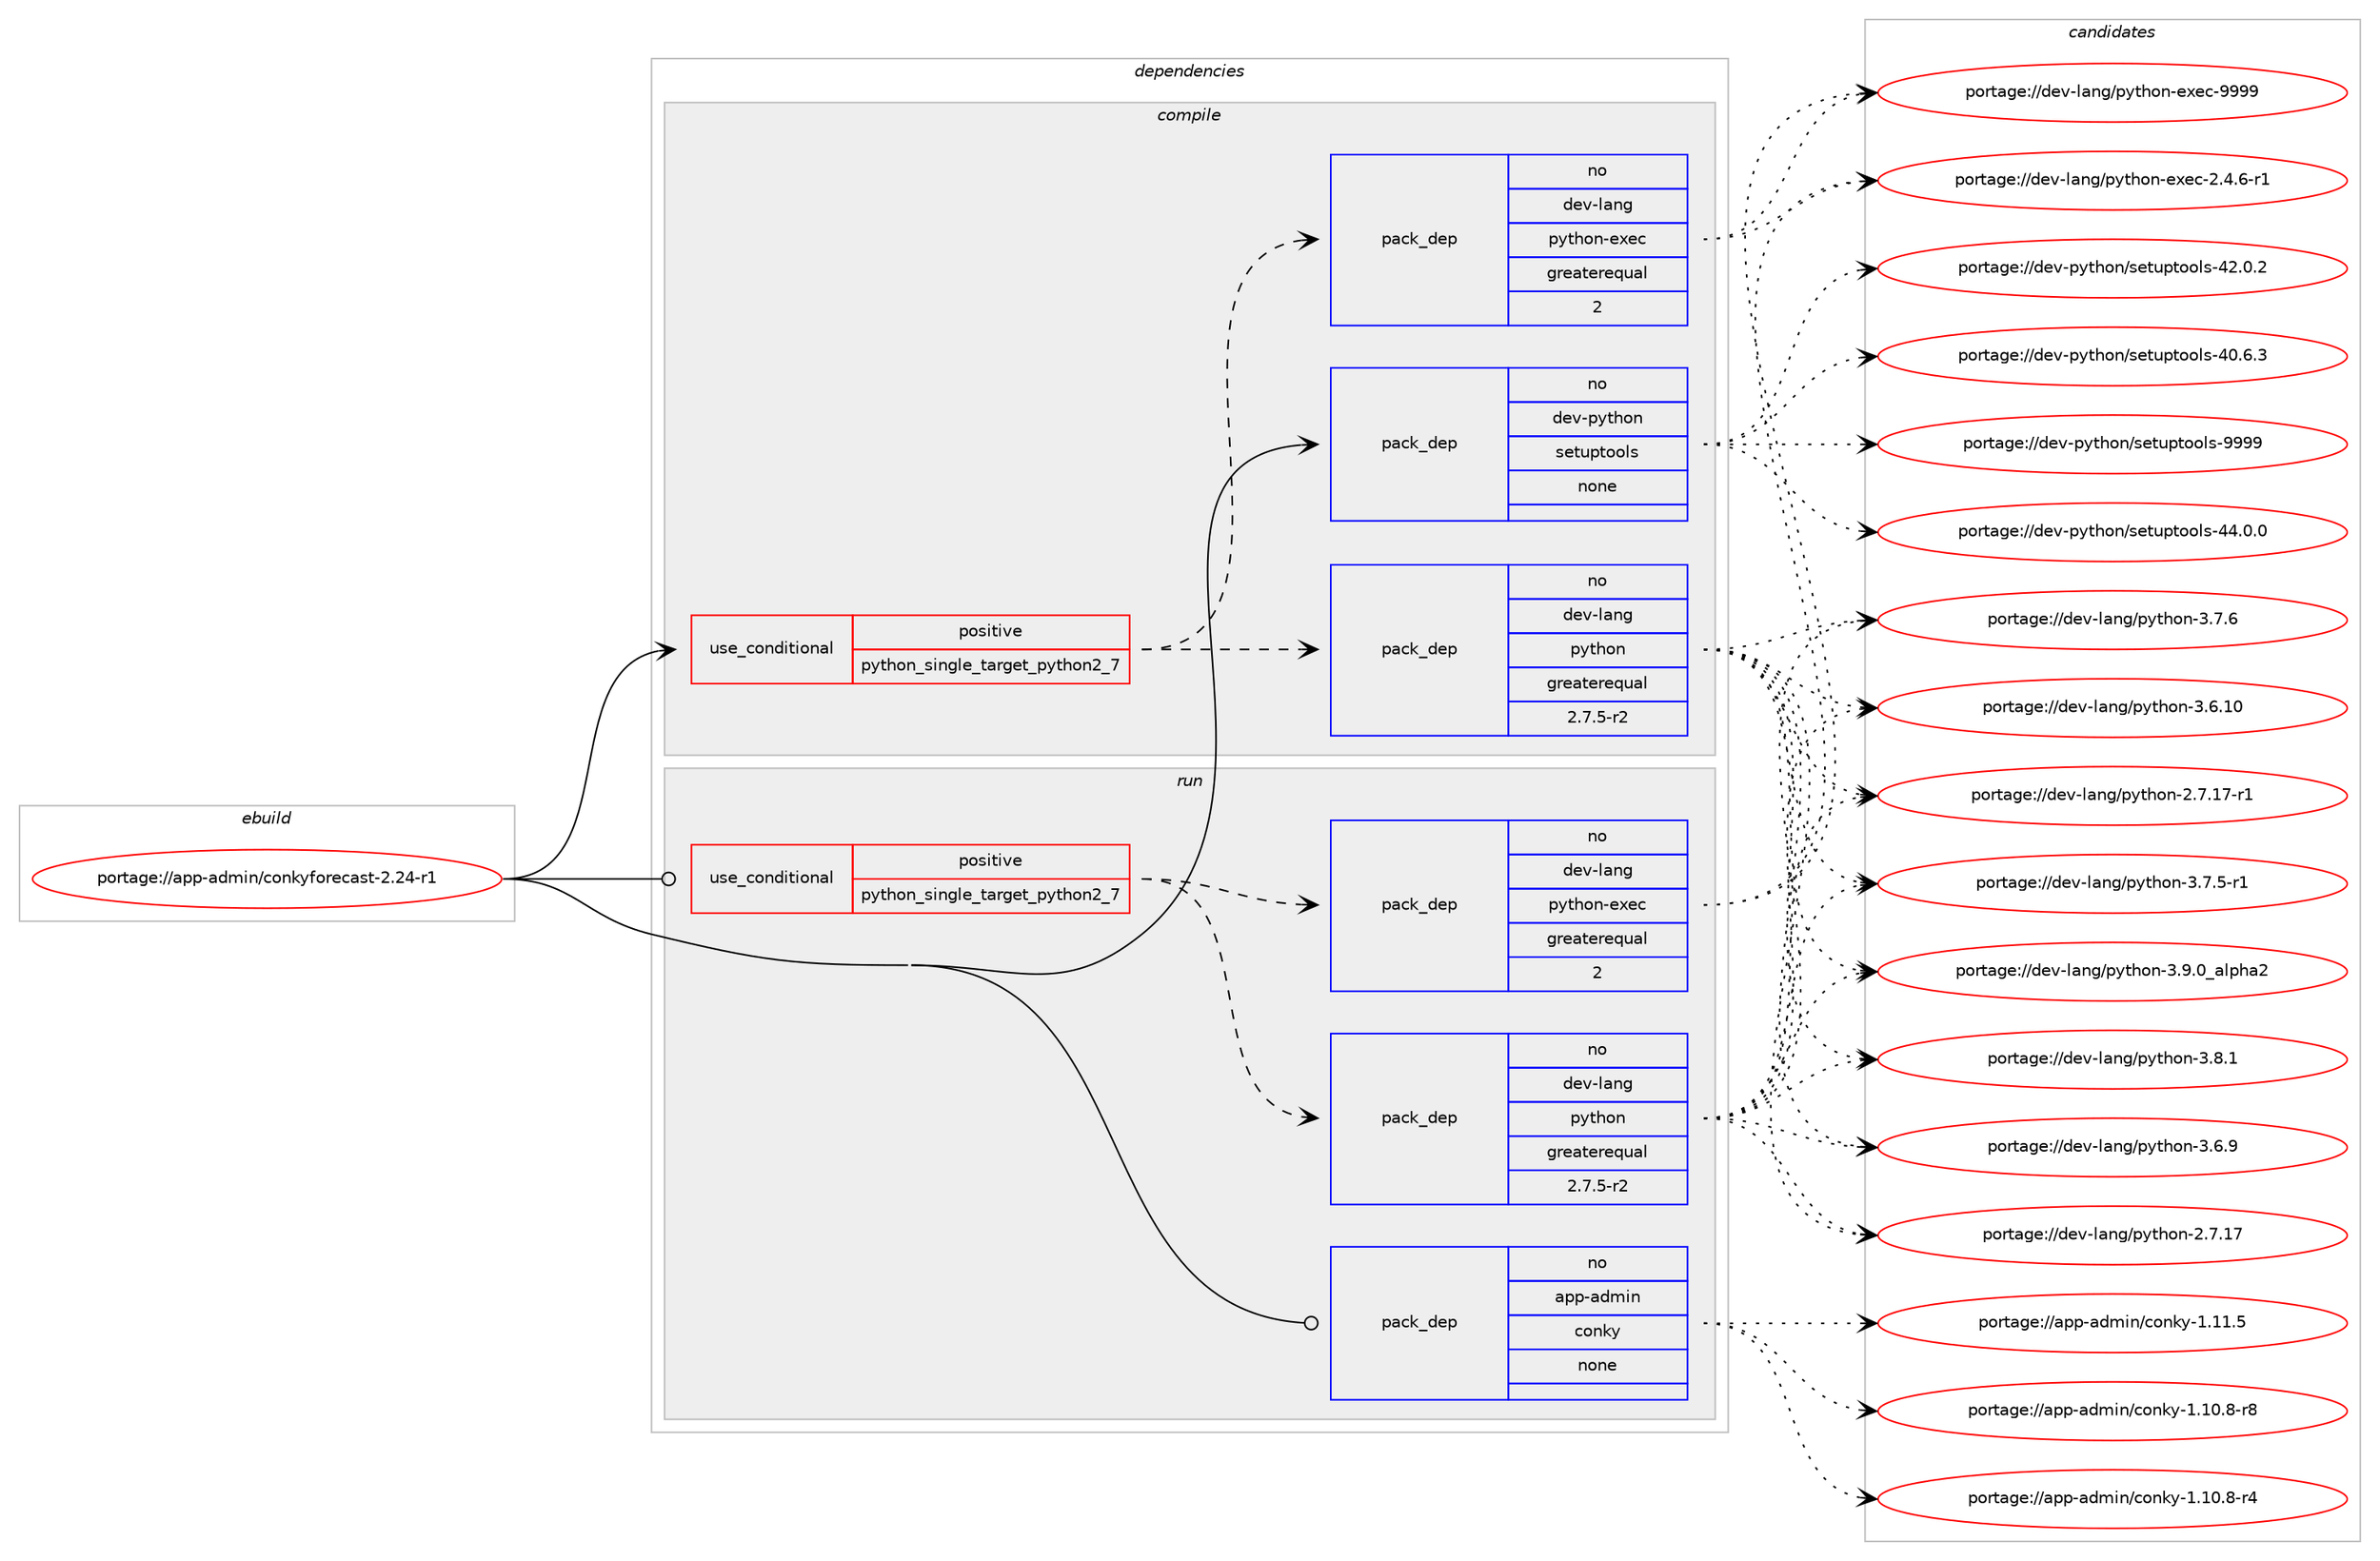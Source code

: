 digraph prolog {

# *************
# Graph options
# *************

newrank=true;
concentrate=true;
compound=true;
graph [rankdir=LR,fontname=Helvetica,fontsize=10,ranksep=1.5];#, ranksep=2.5, nodesep=0.2];
edge  [arrowhead=vee];
node  [fontname=Helvetica,fontsize=10];

# **********
# The ebuild
# **********

subgraph cluster_leftcol {
color=gray;
label=<<i>ebuild</i>>;
id [label="portage://app-admin/conkyforecast-2.24-r1", color=red, width=4, href="../app-admin/conkyforecast-2.24-r1.svg"];
}

# ****************
# The dependencies
# ****************

subgraph cluster_midcol {
color=gray;
label=<<i>dependencies</i>>;
subgraph cluster_compile {
fillcolor="#eeeeee";
style=filled;
label=<<i>compile</i>>;
subgraph cond155460 {
dependency657385 [label=<<TABLE BORDER="0" CELLBORDER="1" CELLSPACING="0" CELLPADDING="4"><TR><TD ROWSPAN="3" CELLPADDING="10">use_conditional</TD></TR><TR><TD>positive</TD></TR><TR><TD>python_single_target_python2_7</TD></TR></TABLE>>, shape=none, color=red];
subgraph pack493160 {
dependency657386 [label=<<TABLE BORDER="0" CELLBORDER="1" CELLSPACING="0" CELLPADDING="4" WIDTH="220"><TR><TD ROWSPAN="6" CELLPADDING="30">pack_dep</TD></TR><TR><TD WIDTH="110">no</TD></TR><TR><TD>dev-lang</TD></TR><TR><TD>python</TD></TR><TR><TD>greaterequal</TD></TR><TR><TD>2.7.5-r2</TD></TR></TABLE>>, shape=none, color=blue];
}
dependency657385:e -> dependency657386:w [weight=20,style="dashed",arrowhead="vee"];
subgraph pack493161 {
dependency657387 [label=<<TABLE BORDER="0" CELLBORDER="1" CELLSPACING="0" CELLPADDING="4" WIDTH="220"><TR><TD ROWSPAN="6" CELLPADDING="30">pack_dep</TD></TR><TR><TD WIDTH="110">no</TD></TR><TR><TD>dev-lang</TD></TR><TR><TD>python-exec</TD></TR><TR><TD>greaterequal</TD></TR><TR><TD>2</TD></TR></TABLE>>, shape=none, color=blue];
}
dependency657385:e -> dependency657387:w [weight=20,style="dashed",arrowhead="vee"];
}
id:e -> dependency657385:w [weight=20,style="solid",arrowhead="vee"];
subgraph pack493162 {
dependency657388 [label=<<TABLE BORDER="0" CELLBORDER="1" CELLSPACING="0" CELLPADDING="4" WIDTH="220"><TR><TD ROWSPAN="6" CELLPADDING="30">pack_dep</TD></TR><TR><TD WIDTH="110">no</TD></TR><TR><TD>dev-python</TD></TR><TR><TD>setuptools</TD></TR><TR><TD>none</TD></TR><TR><TD></TD></TR></TABLE>>, shape=none, color=blue];
}
id:e -> dependency657388:w [weight=20,style="solid",arrowhead="vee"];
}
subgraph cluster_compileandrun {
fillcolor="#eeeeee";
style=filled;
label=<<i>compile and run</i>>;
}
subgraph cluster_run {
fillcolor="#eeeeee";
style=filled;
label=<<i>run</i>>;
subgraph cond155461 {
dependency657389 [label=<<TABLE BORDER="0" CELLBORDER="1" CELLSPACING="0" CELLPADDING="4"><TR><TD ROWSPAN="3" CELLPADDING="10">use_conditional</TD></TR><TR><TD>positive</TD></TR><TR><TD>python_single_target_python2_7</TD></TR></TABLE>>, shape=none, color=red];
subgraph pack493163 {
dependency657390 [label=<<TABLE BORDER="0" CELLBORDER="1" CELLSPACING="0" CELLPADDING="4" WIDTH="220"><TR><TD ROWSPAN="6" CELLPADDING="30">pack_dep</TD></TR><TR><TD WIDTH="110">no</TD></TR><TR><TD>dev-lang</TD></TR><TR><TD>python</TD></TR><TR><TD>greaterequal</TD></TR><TR><TD>2.7.5-r2</TD></TR></TABLE>>, shape=none, color=blue];
}
dependency657389:e -> dependency657390:w [weight=20,style="dashed",arrowhead="vee"];
subgraph pack493164 {
dependency657391 [label=<<TABLE BORDER="0" CELLBORDER="1" CELLSPACING="0" CELLPADDING="4" WIDTH="220"><TR><TD ROWSPAN="6" CELLPADDING="30">pack_dep</TD></TR><TR><TD WIDTH="110">no</TD></TR><TR><TD>dev-lang</TD></TR><TR><TD>python-exec</TD></TR><TR><TD>greaterequal</TD></TR><TR><TD>2</TD></TR></TABLE>>, shape=none, color=blue];
}
dependency657389:e -> dependency657391:w [weight=20,style="dashed",arrowhead="vee"];
}
id:e -> dependency657389:w [weight=20,style="solid",arrowhead="odot"];
subgraph pack493165 {
dependency657392 [label=<<TABLE BORDER="0" CELLBORDER="1" CELLSPACING="0" CELLPADDING="4" WIDTH="220"><TR><TD ROWSPAN="6" CELLPADDING="30">pack_dep</TD></TR><TR><TD WIDTH="110">no</TD></TR><TR><TD>app-admin</TD></TR><TR><TD>conky</TD></TR><TR><TD>none</TD></TR><TR><TD></TD></TR></TABLE>>, shape=none, color=blue];
}
id:e -> dependency657392:w [weight=20,style="solid",arrowhead="odot"];
}
}

# **************
# The candidates
# **************

subgraph cluster_choices {
rank=same;
color=gray;
label=<<i>candidates</i>>;

subgraph choice493160 {
color=black;
nodesep=1;
choice10010111845108971101034711212111610411111045514657464895971081121049750 [label="portage://dev-lang/python-3.9.0_alpha2", color=red, width=4,href="../dev-lang/python-3.9.0_alpha2.svg"];
choice100101118451089711010347112121116104111110455146564649 [label="portage://dev-lang/python-3.8.1", color=red, width=4,href="../dev-lang/python-3.8.1.svg"];
choice100101118451089711010347112121116104111110455146554654 [label="portage://dev-lang/python-3.7.6", color=red, width=4,href="../dev-lang/python-3.7.6.svg"];
choice1001011184510897110103471121211161041111104551465546534511449 [label="portage://dev-lang/python-3.7.5-r1", color=red, width=4,href="../dev-lang/python-3.7.5-r1.svg"];
choice100101118451089711010347112121116104111110455146544657 [label="portage://dev-lang/python-3.6.9", color=red, width=4,href="../dev-lang/python-3.6.9.svg"];
choice10010111845108971101034711212111610411111045514654464948 [label="portage://dev-lang/python-3.6.10", color=red, width=4,href="../dev-lang/python-3.6.10.svg"];
choice100101118451089711010347112121116104111110455046554649554511449 [label="portage://dev-lang/python-2.7.17-r1", color=red, width=4,href="../dev-lang/python-2.7.17-r1.svg"];
choice10010111845108971101034711212111610411111045504655464955 [label="portage://dev-lang/python-2.7.17", color=red, width=4,href="../dev-lang/python-2.7.17.svg"];
dependency657386:e -> choice10010111845108971101034711212111610411111045514657464895971081121049750:w [style=dotted,weight="100"];
dependency657386:e -> choice100101118451089711010347112121116104111110455146564649:w [style=dotted,weight="100"];
dependency657386:e -> choice100101118451089711010347112121116104111110455146554654:w [style=dotted,weight="100"];
dependency657386:e -> choice1001011184510897110103471121211161041111104551465546534511449:w [style=dotted,weight="100"];
dependency657386:e -> choice100101118451089711010347112121116104111110455146544657:w [style=dotted,weight="100"];
dependency657386:e -> choice10010111845108971101034711212111610411111045514654464948:w [style=dotted,weight="100"];
dependency657386:e -> choice100101118451089711010347112121116104111110455046554649554511449:w [style=dotted,weight="100"];
dependency657386:e -> choice10010111845108971101034711212111610411111045504655464955:w [style=dotted,weight="100"];
}
subgraph choice493161 {
color=black;
nodesep=1;
choice10010111845108971101034711212111610411111045101120101994557575757 [label="portage://dev-lang/python-exec-9999", color=red, width=4,href="../dev-lang/python-exec-9999.svg"];
choice10010111845108971101034711212111610411111045101120101994550465246544511449 [label="portage://dev-lang/python-exec-2.4.6-r1", color=red, width=4,href="../dev-lang/python-exec-2.4.6-r1.svg"];
dependency657387:e -> choice10010111845108971101034711212111610411111045101120101994557575757:w [style=dotted,weight="100"];
dependency657387:e -> choice10010111845108971101034711212111610411111045101120101994550465246544511449:w [style=dotted,weight="100"];
}
subgraph choice493162 {
color=black;
nodesep=1;
choice10010111845112121116104111110471151011161171121161111111081154557575757 [label="portage://dev-python/setuptools-9999", color=red, width=4,href="../dev-python/setuptools-9999.svg"];
choice100101118451121211161041111104711510111611711211611111110811545525246484648 [label="portage://dev-python/setuptools-44.0.0", color=red, width=4,href="../dev-python/setuptools-44.0.0.svg"];
choice100101118451121211161041111104711510111611711211611111110811545525046484650 [label="portage://dev-python/setuptools-42.0.2", color=red, width=4,href="../dev-python/setuptools-42.0.2.svg"];
choice100101118451121211161041111104711510111611711211611111110811545524846544651 [label="portage://dev-python/setuptools-40.6.3", color=red, width=4,href="../dev-python/setuptools-40.6.3.svg"];
dependency657388:e -> choice10010111845112121116104111110471151011161171121161111111081154557575757:w [style=dotted,weight="100"];
dependency657388:e -> choice100101118451121211161041111104711510111611711211611111110811545525246484648:w [style=dotted,weight="100"];
dependency657388:e -> choice100101118451121211161041111104711510111611711211611111110811545525046484650:w [style=dotted,weight="100"];
dependency657388:e -> choice100101118451121211161041111104711510111611711211611111110811545524846544651:w [style=dotted,weight="100"];
}
subgraph choice493163 {
color=black;
nodesep=1;
choice10010111845108971101034711212111610411111045514657464895971081121049750 [label="portage://dev-lang/python-3.9.0_alpha2", color=red, width=4,href="../dev-lang/python-3.9.0_alpha2.svg"];
choice100101118451089711010347112121116104111110455146564649 [label="portage://dev-lang/python-3.8.1", color=red, width=4,href="../dev-lang/python-3.8.1.svg"];
choice100101118451089711010347112121116104111110455146554654 [label="portage://dev-lang/python-3.7.6", color=red, width=4,href="../dev-lang/python-3.7.6.svg"];
choice1001011184510897110103471121211161041111104551465546534511449 [label="portage://dev-lang/python-3.7.5-r1", color=red, width=4,href="../dev-lang/python-3.7.5-r1.svg"];
choice100101118451089711010347112121116104111110455146544657 [label="portage://dev-lang/python-3.6.9", color=red, width=4,href="../dev-lang/python-3.6.9.svg"];
choice10010111845108971101034711212111610411111045514654464948 [label="portage://dev-lang/python-3.6.10", color=red, width=4,href="../dev-lang/python-3.6.10.svg"];
choice100101118451089711010347112121116104111110455046554649554511449 [label="portage://dev-lang/python-2.7.17-r1", color=red, width=4,href="../dev-lang/python-2.7.17-r1.svg"];
choice10010111845108971101034711212111610411111045504655464955 [label="portage://dev-lang/python-2.7.17", color=red, width=4,href="../dev-lang/python-2.7.17.svg"];
dependency657390:e -> choice10010111845108971101034711212111610411111045514657464895971081121049750:w [style=dotted,weight="100"];
dependency657390:e -> choice100101118451089711010347112121116104111110455146564649:w [style=dotted,weight="100"];
dependency657390:e -> choice100101118451089711010347112121116104111110455146554654:w [style=dotted,weight="100"];
dependency657390:e -> choice1001011184510897110103471121211161041111104551465546534511449:w [style=dotted,weight="100"];
dependency657390:e -> choice100101118451089711010347112121116104111110455146544657:w [style=dotted,weight="100"];
dependency657390:e -> choice10010111845108971101034711212111610411111045514654464948:w [style=dotted,weight="100"];
dependency657390:e -> choice100101118451089711010347112121116104111110455046554649554511449:w [style=dotted,weight="100"];
dependency657390:e -> choice10010111845108971101034711212111610411111045504655464955:w [style=dotted,weight="100"];
}
subgraph choice493164 {
color=black;
nodesep=1;
choice10010111845108971101034711212111610411111045101120101994557575757 [label="portage://dev-lang/python-exec-9999", color=red, width=4,href="../dev-lang/python-exec-9999.svg"];
choice10010111845108971101034711212111610411111045101120101994550465246544511449 [label="portage://dev-lang/python-exec-2.4.6-r1", color=red, width=4,href="../dev-lang/python-exec-2.4.6-r1.svg"];
dependency657391:e -> choice10010111845108971101034711212111610411111045101120101994557575757:w [style=dotted,weight="100"];
dependency657391:e -> choice10010111845108971101034711212111610411111045101120101994550465246544511449:w [style=dotted,weight="100"];
}
subgraph choice493165 {
color=black;
nodesep=1;
choice971121124597100109105110479911111010712145494649494653 [label="portage://app-admin/conky-1.11.5", color=red, width=4,href="../app-admin/conky-1.11.5.svg"];
choice9711211245971001091051104799111110107121454946494846564511456 [label="portage://app-admin/conky-1.10.8-r8", color=red, width=4,href="../app-admin/conky-1.10.8-r8.svg"];
choice9711211245971001091051104799111110107121454946494846564511452 [label="portage://app-admin/conky-1.10.8-r4", color=red, width=4,href="../app-admin/conky-1.10.8-r4.svg"];
dependency657392:e -> choice971121124597100109105110479911111010712145494649494653:w [style=dotted,weight="100"];
dependency657392:e -> choice9711211245971001091051104799111110107121454946494846564511456:w [style=dotted,weight="100"];
dependency657392:e -> choice9711211245971001091051104799111110107121454946494846564511452:w [style=dotted,weight="100"];
}
}

}
